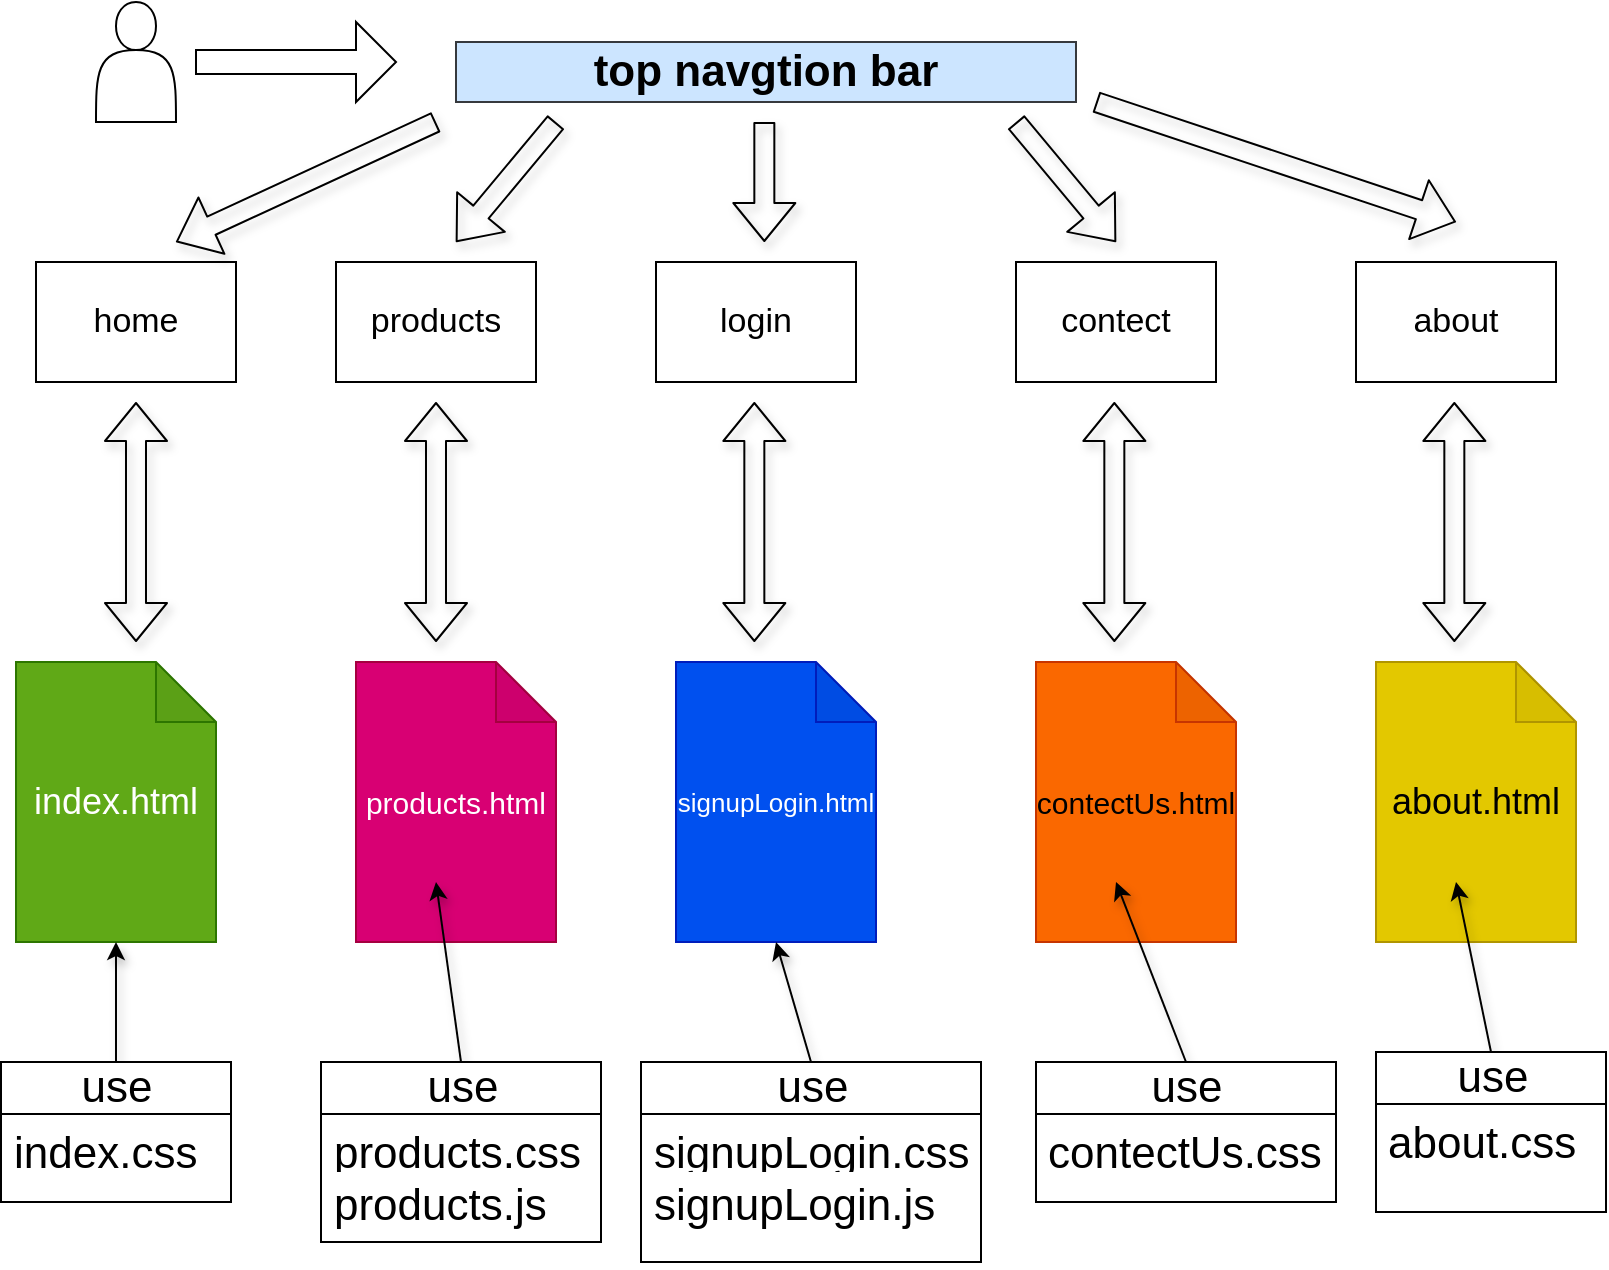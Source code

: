 <mxfile>
    <diagram id="Mp-ELOg7GL1v0AHdYBEY" name="Page-1">
        <mxGraphModel dx="966" dy="900" grid="1" gridSize="10" guides="1" tooltips="1" connect="1" arrows="1" fold="1" page="1" pageScale="1" pageWidth="850" pageHeight="1100" math="0" shadow="0">
            <root>
                <mxCell id="0"/>
                <mxCell id="1" parent="0"/>
                <mxCell id="3" value="&lt;font style=&quot;font-size: 17px;&quot;&gt;products&lt;/font&gt;" style="rounded=0;whiteSpace=wrap;html=1;" parent="1" vertex="1">
                    <mxGeometry x="200" y="140" width="100" height="60" as="geometry"/>
                </mxCell>
                <mxCell id="4" value="&lt;font style=&quot;font-size: 17px;&quot;&gt;login&lt;/font&gt;" style="rounded=0;whiteSpace=wrap;html=1;" parent="1" vertex="1">
                    <mxGeometry x="360" y="140" width="100" height="60" as="geometry"/>
                </mxCell>
                <mxCell id="5" value="&lt;font style=&quot;font-size: 17px;&quot;&gt;contect&lt;/font&gt;" style="rounded=0;whiteSpace=wrap;html=1;" parent="1" vertex="1">
                    <mxGeometry x="540" y="140" width="100" height="60" as="geometry"/>
                </mxCell>
                <mxCell id="6" value="&lt;font style=&quot;font-size: 17px;&quot;&gt;about&lt;/font&gt;" style="rounded=0;whiteSpace=wrap;html=1;" parent="1" vertex="1">
                    <mxGeometry x="710" y="140" width="100" height="60" as="geometry"/>
                </mxCell>
                <mxCell id="7" value="&lt;font style=&quot;font-size: 17px;&quot;&gt;home&lt;/font&gt;" style="rounded=0;whiteSpace=wrap;html=1;" parent="1" vertex="1">
                    <mxGeometry x="50" y="140" width="100" height="60" as="geometry"/>
                </mxCell>
                <mxCell id="8" value="&lt;font style=&quot;font-size: 18px;&quot;&gt;index.html&lt;/font&gt;" style="shape=note;whiteSpace=wrap;html=1;backgroundOutline=1;darkOpacity=0.05;fillColor=#60a917;fontColor=#ffffff;strokeColor=#2D7600;" parent="1" vertex="1">
                    <mxGeometry x="40" y="340" width="100" height="140" as="geometry"/>
                </mxCell>
                <mxCell id="15" value="&lt;font style=&quot;font-size: 15px;&quot;&gt;products.html&lt;/font&gt;" style="shape=note;whiteSpace=wrap;html=1;backgroundOutline=1;darkOpacity=0.05;fillColor=#d80073;fontColor=#ffffff;strokeColor=#A50040;" parent="1" vertex="1">
                    <mxGeometry x="210" y="340" width="100" height="140" as="geometry"/>
                </mxCell>
                <mxCell id="16" value="&lt;font style=&quot;font-size: 13px;&quot;&gt;signupLogin.html&lt;/font&gt;" style="shape=note;whiteSpace=wrap;html=1;backgroundOutline=1;darkOpacity=0.05;fillColor=#0050ef;fontColor=#ffffff;strokeColor=#001DBC;" parent="1" vertex="1">
                    <mxGeometry x="370" y="340" width="100" height="140" as="geometry"/>
                </mxCell>
                <mxCell id="17" value="&lt;font style=&quot;font-size: 15px;&quot;&gt;contectUs.html&lt;/font&gt;" style="shape=note;whiteSpace=wrap;html=1;backgroundOutline=1;darkOpacity=0.05;fillColor=#fa6800;fontColor=#000000;strokeColor=#C73500;" parent="1" vertex="1">
                    <mxGeometry x="550" y="340" width="100" height="140" as="geometry"/>
                </mxCell>
                <mxCell id="18" value="&lt;font style=&quot;font-size: 18px;&quot;&gt;about.html&lt;/font&gt;" style="shape=note;whiteSpace=wrap;html=1;backgroundOutline=1;darkOpacity=0.05;fillColor=#e3c800;fontColor=#000000;strokeColor=#B09500;" parent="1" vertex="1">
                    <mxGeometry x="720" y="340" width="100" height="140" as="geometry"/>
                </mxCell>
                <mxCell id="20" value="" style="shape=flexArrow;endArrow=classic;startArrow=classic;html=1;shadow=1;startSize=6;targetPerimeterSpacing=3;curved=1;" parent="1" edge="1">
                    <mxGeometry width="100" height="100" relative="1" as="geometry">
                        <mxPoint x="250" y="330" as="sourcePoint"/>
                        <mxPoint x="250" y="210" as="targetPoint"/>
                    </mxGeometry>
                </mxCell>
                <mxCell id="21" value="" style="shape=flexArrow;endArrow=classic;startArrow=classic;html=1;shadow=1;startSize=6;targetPerimeterSpacing=3;curved=1;" parent="1" edge="1">
                    <mxGeometry width="100" height="100" relative="1" as="geometry">
                        <mxPoint x="409.17" y="330" as="sourcePoint"/>
                        <mxPoint x="409.17" y="210" as="targetPoint"/>
                    </mxGeometry>
                </mxCell>
                <mxCell id="22" value="" style="shape=flexArrow;endArrow=classic;startArrow=classic;html=1;shadow=1;startSize=6;targetPerimeterSpacing=3;curved=1;" parent="1" edge="1">
                    <mxGeometry width="100" height="100" relative="1" as="geometry">
                        <mxPoint x="589.17" y="330" as="sourcePoint"/>
                        <mxPoint x="589.17" y="210" as="targetPoint"/>
                    </mxGeometry>
                </mxCell>
                <mxCell id="23" value="" style="shape=flexArrow;endArrow=classic;startArrow=classic;html=1;shadow=1;startSize=6;targetPerimeterSpacing=3;curved=1;" parent="1" edge="1">
                    <mxGeometry width="100" height="100" relative="1" as="geometry">
                        <mxPoint x="759.17" y="330" as="sourcePoint"/>
                        <mxPoint x="759.17" y="210" as="targetPoint"/>
                    </mxGeometry>
                </mxCell>
                <mxCell id="24" value="" style="shape=flexArrow;endArrow=classic;startArrow=classic;html=1;shadow=1;startSize=6;targetPerimeterSpacing=3;curved=1;" parent="1" edge="1">
                    <mxGeometry width="100" height="100" relative="1" as="geometry">
                        <mxPoint x="100" y="330" as="sourcePoint"/>
                        <mxPoint x="100" y="210" as="targetPoint"/>
                    </mxGeometry>
                </mxCell>
                <mxCell id="26" value="&lt;font color=&quot;#000000&quot; size=&quot;1&quot; style=&quot;&quot;&gt;&lt;b style=&quot;font-size: 22px;&quot;&gt;top navgtion bar&lt;/b&gt;&lt;/font&gt;" style="text;html=1;align=center;verticalAlign=middle;whiteSpace=wrap;rounded=0;fillColor=#cce5ff;strokeColor=#36393d;" parent="1" vertex="1">
                    <mxGeometry x="260" y="30" width="310" height="30" as="geometry"/>
                </mxCell>
                <mxCell id="28" value="" style="shape=flexArrow;endArrow=classic;html=1;shadow=1;fontSize=22;fontColor=#000000;startSize=6;targetPerimeterSpacing=3;curved=1;" parent="1" edge="1">
                    <mxGeometry width="50" height="50" relative="1" as="geometry">
                        <mxPoint x="250" y="70" as="sourcePoint"/>
                        <mxPoint x="120" y="130" as="targetPoint"/>
                    </mxGeometry>
                </mxCell>
                <mxCell id="29" value="" style="shape=flexArrow;endArrow=classic;html=1;shadow=1;fontSize=22;fontColor=#000000;startSize=6;targetPerimeterSpacing=3;curved=1;" parent="1" edge="1">
                    <mxGeometry width="50" height="50" relative="1" as="geometry">
                        <mxPoint x="310" y="70" as="sourcePoint"/>
                        <mxPoint x="260" y="130" as="targetPoint"/>
                    </mxGeometry>
                </mxCell>
                <mxCell id="30" value="" style="shape=flexArrow;endArrow=classic;html=1;shadow=1;fontSize=22;fontColor=#000000;startSize=6;targetPerimeterSpacing=3;curved=1;" parent="1" edge="1">
                    <mxGeometry width="50" height="50" relative="1" as="geometry">
                        <mxPoint x="414.17" y="70" as="sourcePoint"/>
                        <mxPoint x="414.17" y="130" as="targetPoint"/>
                    </mxGeometry>
                </mxCell>
                <mxCell id="31" value="" style="shape=flexArrow;endArrow=classic;html=1;shadow=1;fontSize=22;fontColor=#000000;startSize=6;targetPerimeterSpacing=3;curved=1;" parent="1" edge="1">
                    <mxGeometry width="50" height="50" relative="1" as="geometry">
                        <mxPoint x="540" y="70" as="sourcePoint"/>
                        <mxPoint x="590" y="130" as="targetPoint"/>
                    </mxGeometry>
                </mxCell>
                <mxCell id="32" value="" style="shape=flexArrow;endArrow=classic;html=1;shadow=1;fontSize=22;fontColor=#000000;startSize=6;targetPerimeterSpacing=3;curved=1;" parent="1" edge="1">
                    <mxGeometry width="50" height="50" relative="1" as="geometry">
                        <mxPoint x="580" y="60" as="sourcePoint"/>
                        <mxPoint x="760" y="120" as="targetPoint"/>
                    </mxGeometry>
                </mxCell>
                <mxCell id="33" value="" style="shape=actor;whiteSpace=wrap;html=1;labelBackgroundColor=none;fontSize=22;fontColor=#000000;" parent="1" vertex="1">
                    <mxGeometry x="80" y="10" width="40" height="60" as="geometry"/>
                </mxCell>
                <mxCell id="34" value="" style="shape=singleArrow;whiteSpace=wrap;html=1;labelBackgroundColor=none;fontSize=22;fontColor=#000000;" parent="1" vertex="1">
                    <mxGeometry x="130" y="20" width="100" height="40" as="geometry"/>
                </mxCell>
                <mxCell id="40" style="edgeStyle=none;curved=1;html=1;entryX=0.5;entryY=1;entryDx=0;entryDy=0;entryPerimeter=0;shadow=1;fontSize=22;fontColor=#000000;startSize=6;targetPerimeterSpacing=3;" parent="1" source="35" target="8" edge="1">
                    <mxGeometry relative="1" as="geometry"/>
                </mxCell>
                <mxCell id="35" value="use" style="swimlane;fontStyle=0;childLayout=stackLayout;horizontal=1;startSize=26;horizontalStack=0;resizeParent=1;resizeParentMax=0;resizeLast=0;collapsible=1;marginBottom=0;html=1;labelBackgroundColor=none;fontSize=22;" parent="1" vertex="1">
                    <mxGeometry x="32.5" y="540" width="115" height="70" as="geometry"/>
                </mxCell>
                <mxCell id="36" value="index.css" style="text;align=left;verticalAlign=top;spacingLeft=4;spacingRight=4;overflow=hidden;rotatable=0;points=[[0,0.5],[1,0.5]];portConstraint=eastwest;whiteSpace=wrap;html=1;labelBackgroundColor=none;fontSize=22;" parent="35" vertex="1">
                    <mxGeometry y="26" width="115" height="44" as="geometry"/>
                </mxCell>
                <mxCell id="63" style="edgeStyle=none;curved=1;html=1;exitX=0.5;exitY=0;exitDx=0;exitDy=0;shadow=1;fontSize=22;fontColor=#000000;startSize=6;targetPerimeterSpacing=3;" parent="1" source="51" edge="1">
                    <mxGeometry relative="1" as="geometry">
                        <mxPoint x="250" y="450" as="targetPoint"/>
                    </mxGeometry>
                </mxCell>
                <mxCell id="51" value="use" style="swimlane;fontStyle=0;childLayout=stackLayout;horizontal=1;startSize=26;horizontalStack=0;resizeParent=1;resizeParentMax=0;resizeLast=0;collapsible=1;marginBottom=0;html=1;labelBackgroundColor=none;fontSize=22;" parent="1" vertex="1">
                    <mxGeometry x="192.5" y="540" width="140" height="90" as="geometry"/>
                </mxCell>
                <mxCell id="52" value="products.css" style="text;align=left;verticalAlign=top;spacingLeft=4;spacingRight=4;overflow=hidden;rotatable=0;points=[[0,0.5],[1,0.5]];portConstraint=eastwest;whiteSpace=wrap;html=1;labelBackgroundColor=none;fontSize=22;" parent="51" vertex="1">
                    <mxGeometry y="26" width="140" height="26" as="geometry"/>
                </mxCell>
                <mxCell id="53" value="products.js" style="text;align=left;verticalAlign=top;spacingLeft=4;spacingRight=4;overflow=hidden;rotatable=0;points=[[0,0.5],[1,0.5]];portConstraint=eastwest;whiteSpace=wrap;html=1;labelBackgroundColor=none;fontSize=22;" parent="51" vertex="1">
                    <mxGeometry y="52" width="140" height="38" as="geometry"/>
                </mxCell>
                <mxCell id="64" style="edgeStyle=none;curved=1;html=1;exitX=0.5;exitY=0;exitDx=0;exitDy=0;entryX=0.5;entryY=1;entryDx=0;entryDy=0;entryPerimeter=0;shadow=1;fontSize=22;fontColor=#000000;startSize=6;targetPerimeterSpacing=3;" parent="1" source="54" target="16" edge="1">
                    <mxGeometry relative="1" as="geometry"/>
                </mxCell>
                <mxCell id="54" value="use" style="swimlane;fontStyle=0;childLayout=stackLayout;horizontal=1;startSize=26;horizontalStack=0;resizeParent=1;resizeParentMax=0;resizeLast=0;collapsible=1;marginBottom=0;html=1;labelBackgroundColor=none;fontSize=22;" parent="1" vertex="1">
                    <mxGeometry x="352.5" y="540" width="170" height="100" as="geometry"/>
                </mxCell>
                <mxCell id="55" value="signupLogin.css" style="text;align=left;verticalAlign=top;spacingLeft=4;spacingRight=4;overflow=hidden;rotatable=0;points=[[0,0.5],[1,0.5]];portConstraint=eastwest;whiteSpace=wrap;html=1;labelBackgroundColor=none;fontSize=22;" parent="54" vertex="1">
                    <mxGeometry y="26" width="170" height="26" as="geometry"/>
                </mxCell>
                <mxCell id="56" value="signupLogin.js" style="text;align=left;verticalAlign=top;spacingLeft=4;spacingRight=4;overflow=hidden;rotatable=0;points=[[0,0.5],[1,0.5]];portConstraint=eastwest;whiteSpace=wrap;html=1;labelBackgroundColor=none;fontSize=22;" parent="54" vertex="1">
                    <mxGeometry y="52" width="170" height="48" as="geometry"/>
                </mxCell>
                <mxCell id="65" style="edgeStyle=none;curved=1;html=1;exitX=0.5;exitY=0;exitDx=0;exitDy=0;shadow=1;fontSize=22;fontColor=#000000;startSize=6;targetPerimeterSpacing=3;" parent="1" source="57" edge="1">
                    <mxGeometry relative="1" as="geometry">
                        <mxPoint x="590" y="450" as="targetPoint"/>
                    </mxGeometry>
                </mxCell>
                <mxCell id="57" value="use" style="swimlane;fontStyle=0;childLayout=stackLayout;horizontal=1;startSize=26;horizontalStack=0;resizeParent=1;resizeParentMax=0;resizeLast=0;collapsible=1;marginBottom=0;html=1;labelBackgroundColor=none;fontSize=22;" parent="1" vertex="1">
                    <mxGeometry x="550" y="540" width="150" height="70" as="geometry"/>
                </mxCell>
                <mxCell id="58" value="contectUs.css" style="text;align=left;verticalAlign=top;spacingLeft=4;spacingRight=4;overflow=hidden;rotatable=0;points=[[0,0.5],[1,0.5]];portConstraint=eastwest;whiteSpace=wrap;html=1;labelBackgroundColor=none;fontSize=22;" parent="57" vertex="1">
                    <mxGeometry y="26" width="150" height="44" as="geometry"/>
                </mxCell>
                <mxCell id="66" style="edgeStyle=none;curved=1;html=1;exitX=0.5;exitY=0;exitDx=0;exitDy=0;shadow=1;fontSize=22;fontColor=#000000;startSize=6;targetPerimeterSpacing=3;" parent="1" source="60" edge="1">
                    <mxGeometry relative="1" as="geometry">
                        <mxPoint x="760" y="450" as="targetPoint"/>
                    </mxGeometry>
                </mxCell>
                <mxCell id="60" value="use" style="swimlane;fontStyle=0;childLayout=stackLayout;horizontal=1;startSize=26;horizontalStack=0;resizeParent=1;resizeParentMax=0;resizeLast=0;collapsible=1;marginBottom=0;html=1;labelBackgroundColor=none;fontSize=22;" parent="1" vertex="1">
                    <mxGeometry x="720" y="535" width="115" height="80" as="geometry"/>
                </mxCell>
                <mxCell id="61" value="about.css" style="text;align=left;verticalAlign=top;spacingLeft=4;spacingRight=4;overflow=hidden;rotatable=0;points=[[0,0.5],[1,0.5]];portConstraint=eastwest;whiteSpace=wrap;html=1;labelBackgroundColor=none;fontSize=22;" parent="60" vertex="1">
                    <mxGeometry y="26" width="115" height="54" as="geometry"/>
                </mxCell>
            </root>
        </mxGraphModel>
    </diagram>
</mxfile>